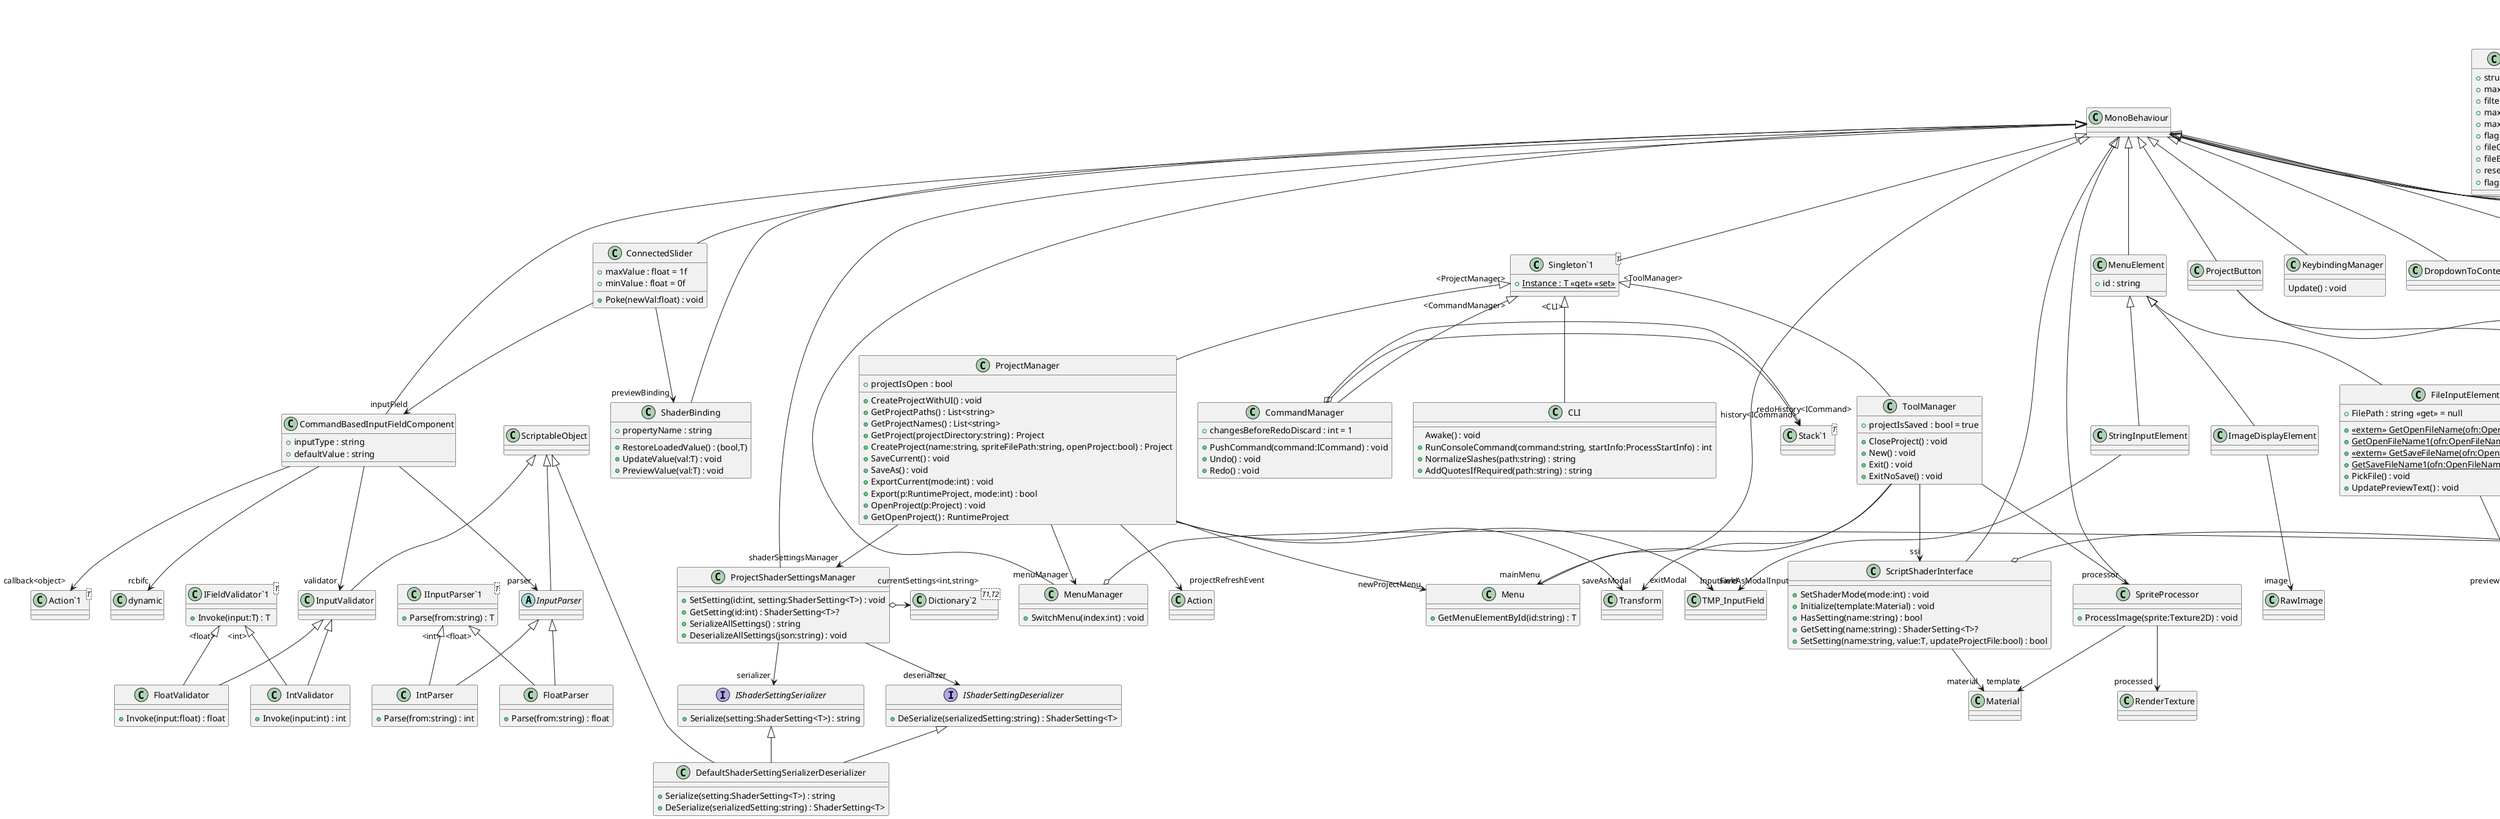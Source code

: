 @startuml
class EffectDropdown {
    + SetEffect(newVal:int) : void
}
class "List`1"<T> {
}
MonoBehaviour <|-- EffectDropdown
EffectDropdown o-> "effectItems<Transform>" "List`1"
class KeybindingManager {
    Update() : void
}
MonoBehaviour <|-- KeybindingManager
class ProjectShaderSettingsManager {
    + SetSetting(id:int, setting:ShaderSetting<T>) : void
    + GetSetting(id:int) : ShaderSetting<T>?
    + SerializeAllSettings() : string
    + DeserializeAllSettings(json:string) : void
}
interface IShaderSettingDeserializer {
    + DeSerialize(serializedSetting:string) : ShaderSetting<T>
}
interface IShaderSettingSerializer {
    + Serialize(setting:ShaderSetting<T>) : string
}
class "ShaderSetting`1"<T> <<struct>> {
    + name : string
    + value : T
    + ShaderSetting(name:string, value:T)
}
class "Dictionary`2"<T1,T2> {
}
MonoBehaviour <|-- ProjectShaderSettingsManager
ProjectShaderSettingsManager o-> "currentSettings<int,string>" "Dictionary`2"
ProjectShaderSettingsManager --> "serializer" IShaderSettingSerializer
ProjectShaderSettingsManager --> "deserializer" IShaderSettingDeserializer
class RuntimeProject {
    + RuntimeProject(serializedProject:Project)
}
RuntimeProject --> "sprite" Texture2D
RuntimeProject --> "serializedProject" Project
class ToolManager {
    + projectIsSaved : bool = true
    + CloseProject() : void
    + New() : void
    + Exit() : void
    + ExitNoSave() : void
}
class "Singleton`1"<T> {
}
"Singleton`1" "<ToolManager>" <|-- ToolManager
ToolManager --> "ssi" ScriptShaderInterface
ToolManager --> "processor" SpriteProcessor
ToolManager --> "mainMenu" Menu
ToolManager --> "exitModal" Transform
class SpriteProcessor {
    + ProcessImage(sprite:Texture2D) : void
}
MonoBehaviour <|-- SpriteProcessor
SpriteProcessor --> "template" Material
SpriteProcessor --> "processed" RenderTexture
class CommandManager {
    + changesBeforeRedoDiscard : int = 1
    + PushCommand(command:ICommand) : void
    + Undo() : void
    + Redo() : void
}
class "Singleton`1"<T> {
}
class "Stack`1"<T> {
}
"Singleton`1" "<CommandManager>" <|-- CommandManager
CommandManager o-> "history<ICommand>" "Stack`1"
CommandManager o-> "redoHistory<ICommand>" "Stack`1"
class ShaderBinding {
    + propertyName : string
    + RestoreLoadedValue() : (bool,T)
    + UpdateValue(val:T) : void
    + PreviewValue(val:T) : void
}
MonoBehaviour <|-- ShaderBinding
interface ICommand {
    + Execute() : void
    + Undo() : void
    + Redo() : void
}
class StringAction <<struct>> {
    + action : string
}
class StringActionRunner {
    + TryRunAction(action:string) : bool
    + RunActionTMP() : void
}
class "List`1"<T> {
}
StringAction --> "reaction" UnityEvent
MonoBehaviour <|-- StringActionRunner
StringActionRunner o-> "actions<StringAction>" "List`1"
class "Singleton`1"<T> {
    + {static} Instance : T <<get>> <<set>>
}
MonoBehaviour <|-- "Singleton`1"
class CLI {
    Awake() : void
    + RunConsoleCommand(command:string, startInfo:ProcessStartInfo) : int
    + NormalizeSlashes(path:string) : string
    + AddQuotesIfRequired(path:string) : string
}
class "Singleton`1"<T> {
}
"Singleton`1" "<CLI>" <|-- CLI
class DropdownToContextMenu {
}
MonoBehaviour <|-- DropdownToContextMenu
class ScriptShaderInterface {
    + SetShaderMode(mode:int) : void
    + Initialize(template:Material) : void
    + HasSetting(name:string) : bool
    + GetSetting(name:string) : ShaderSetting<T>?
    + SetSetting(name:string, value:T, updateProjectFile:bool) : bool
}
class "List`1"<T> {
}
MonoBehaviour <|-- ScriptShaderInterface
ScriptShaderInterface --> "material" Material
ScriptShaderInterface o-> "propertyNames<string>" "List`1"
class CommandBasedDropdown {
    + PokeDropdownDetection(newValue:int) : void
}
class "UnityEvent`1"<T> {
}
MonoBehaviour <|-- CommandBasedDropdown
CommandBasedDropdown --> "onValueChanged<int>" "UnityEvent`1"
class "CommandBasedInputField`1"<T> {
    + CommandBasedInputField(inputField:TMP_InputField, parser:IInputParser<T>, validator:IFieldValidator<T>, callback:Action<T>)
    + LoadValueFromSave() : bool
    + Poke(newValue:string) : void
    + Poke(newValue:string, pushCommand:bool) : void
    + BindToShader(shaderBinding:ShaderBinding) : void
}
class ConnectedSlider {
    + maxValue : float = 1f
    + minValue : float = 0f
    + Poke(newVal:float) : void
}
MonoBehaviour <|-- ConnectedSlider
ConnectedSlider --> "inputField" CommandBasedInputFieldComponent
ConnectedSlider --> "previewBinding" ShaderBinding
class DefaultShaderSettingSerializerDeserializer {
    + Serialize(setting:ShaderSetting<T>) : string
    + DeSerialize(serializedSetting:string) : ShaderSetting<T>
}
ScriptableObject <|-- DefaultShaderSettingSerializerDeserializer
IShaderSettingSerializer <|-- DefaultShaderSettingSerializerDeserializer
IShaderSettingDeserializer <|-- DefaultShaderSettingSerializerDeserializer
class Preview {
    + isBeeingHovered : bool = false
    + OnPointerEnter(eventData:PointerEventData) : void
    + OnPointerExit(eventData:PointerEventData) : void
}
MonoBehaviour <|-- Preview
IPointerEnterHandler <|-- Preview
IPointerExitHandler <|-- Preview
class CameraController {
    + sensitifity : float
}
MonoBehaviour <|-- CameraController
CameraController --> "preview" Preview
class ProjectManager {
    + projectIsOpen : bool
    + CreateProjectWithUI() : void
    + GetProjectPaths() : List<string>
    + GetProjectNames() : List<string>
    + GetProject(projectDirectory:string) : Project
    + CreateProject(name:string, spriteFilePath:string, openProject:bool) : Project
    + SaveCurrent() : void
    + SaveAs() : void
    + ExportCurrent(mode:int) : void
    + Export(p:RuntimeProject, mode:int) : bool
    + OpenProject(p:Project) : void
    + GetOpenProject() : RuntimeProject
}
class "Singleton`1"<T> {
}
"Singleton`1" "<ProjectManager>" <|-- ProjectManager
ProjectManager --> "shaderSettingsManager" ProjectShaderSettingsManager
ProjectManager --> "menuManager" MenuManager
ProjectManager --> "newProjectMenu" Menu
ProjectManager --> "saveAsModal" Transform
ProjectManager --> "saveAsModalInput" TMP_InputField
ProjectManager --> "projectRefreshEvent" Action
class Project <<struct>> {
    + name : string
    + projectDirectory : string
    + originalSpritePath : string
    + shaderSettings : string
}
class ProjectDisplay {
    Start() : void
}
MonoBehaviour <|-- ProjectDisplay
ProjectDisplay --> "templateProject" GameObject
class ProjectButton {
}
MonoBehaviour <|-- ProjectButton
ProjectButton --> "button" Button
ProjectButton --> "label" TMP_Text
class InputValidator {
}
ScriptableObject <|-- InputValidator
interface "IFieldValidator`1"<T> {
    + Invoke(input:T) : T
}
interface "IInputParser`1"<out T> {
    + Parse(from:string) : T
}
abstract class InputParser {
}
ScriptableObject <|-- InputParser
class MenuElement {
    + id : string
}
MonoBehaviour <|-- MenuElement
class Menu {
    + GetMenuElementById(id:string) : T
}
MonoBehaviour <|-- Menu
class MenuManager {
    + SwitchMenu(index:int) : void
}
class "List`1"<T> {
}
MonoBehaviour <|-- MenuManager
MenuManager o-> "menus<Menu>" "List`1"
class IntParser {
    + Parse(from:string) : int
}
class "IInputParser`1"<T> {
}
InputParser <|-- IntParser
"IInputParser`1" "<int>" <|-- IntParser
class FloatValidator {
    + Invoke(input:float) : float
}
class "IFieldValidator`1"<T> {
}
InputValidator <|-- FloatValidator
"IFieldValidator`1" "<float>" <|-- FloatValidator
class IntValidator {
    + Invoke(input:int) : int
}
class "IFieldValidator`1"<T> {
}
InputValidator <|-- IntValidator
"IFieldValidator`1" "<int>" <|-- IntValidator
class FloatParser {
    + Parse(from:string) : float
}
class "IInputParser`1"<T> {
}
InputParser <|-- FloatParser
"IInputParser`1" "<float>" <|-- FloatParser
class "ChangeFieldCommand`1"<T> {
    + ChangeFieldCommand(field:TMP_InputField, from:T, to:T, validator:IFieldValidator<T>, callback:Action<T>)
    + Execute() : void
    + Undo() : void
    + Redo() : void
}
ICommand <|-- "ChangeFieldCommand`1"
class ChangeDropdownCommand {
    + ChangeDropdownCommand(dropdown:TMP_Dropdown, from:int, to:int, callback:Action<int>)
    + Execute() : void
    + Undo() : void
    + Redo() : void
}
ICommand <|-- ChangeDropdownCommand
class "RuntimeCommandBasedInputFieldComponent`1"<T> {
    + Init(inputField:TMP_InputField, parser:InputParser, validator:InputValidator, callback:Action<object>) : void
    + BindToShader(binding:ShaderBinding) : void
}
class "CommandBasedInputField`1"<T> {
}
"RuntimeCommandBasedInputFieldComponent`1" --> "cbif<T>" "CommandBasedInputField`1"
class CommandBasedInputFieldComponent {
    + inputType : string
    + defaultValue : string
}
class "Action`1"<T> {
}
MonoBehaviour <|-- CommandBasedInputFieldComponent
CommandBasedInputFieldComponent --> "parser" InputParser
CommandBasedInputFieldComponent --> "validator" InputValidator
CommandBasedInputFieldComponent --> "callback<object>" "Action`1"
CommandBasedInputFieldComponent --> "rcbifc" dynamic
class ImageDisplayElement {
}
MenuElement <|-- ImageDisplayElement
ImageDisplayElement --> "image" RawImage
class StringInputElement {
}
MenuElement <|-- StringInputElement
StringInputElement --> "InputField" TMP_InputField
class OpenFileName {
    + structSize : int = 0
    + maxCustFilter : int = 0
    + filterIndex : int = 0
    + maxFile : int = 0
    + maxFileTitle : int = 0
    + flags : int = 0
    + fileOffset : short = 0
    + fileExtension : short = 0
    + reservedInt : int = 0
    + flagsEx : int = 0
}
class FileInputElement {
    + FilePath : string <<get>> = null
    + {static} <<extern>> GetOpenFileName(ofn:OpenFileName) : bool
    + {static} GetOpenFileName1(ofn:OpenFileName) : bool
    + {static} <<extern>> GetSaveFileName(ofn:OpenFileName) : bool
    + {static} GetSaveFileName1(ofn:OpenFileName) : bool
    + PickFile() : void
    + UpdatePreviewText() : void
}
OpenFileName o-> "dlgOwner" IntPtr
OpenFileName o-> "instance" IntPtr
OpenFileName o-> "filter" String
OpenFileName o-> "customFilter" String
OpenFileName o-> "file" String
OpenFileName o-> "fileTitle" String
OpenFileName o-> "initialDir" String
OpenFileName o-> "title" String
OpenFileName o-> "defExt" String
OpenFileName o-> "custData" IntPtr
OpenFileName o-> "hook" IntPtr
OpenFileName o-> "templateName" String
OpenFileName o-> "reservedPtr" IntPtr
MenuElement <|-- FileInputElement
FileInputElement --> "previewText" TMP_Text
@enduml
